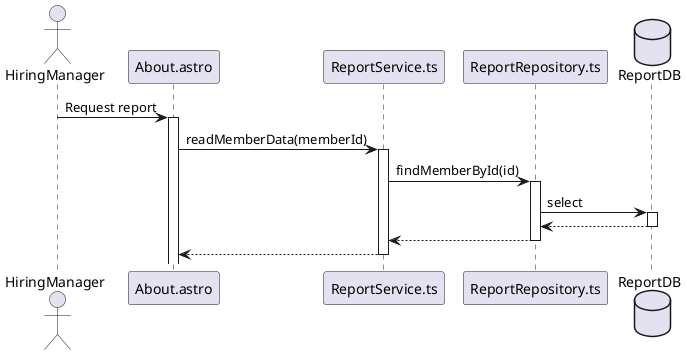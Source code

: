 @startuml Business

actor HiringManager
participant About.astro as AboutPage
participant ReportService.ts as rs
participant ReportRepository.ts as rr
database ReportDB

HiringManager -> AboutPage++: Request report
AboutPage -> rs++:readMemberData(memberId)
  rs -> rr++:findMemberById(id)
    rr -> ReportDB++:select
    return
  return
return


@enduml

